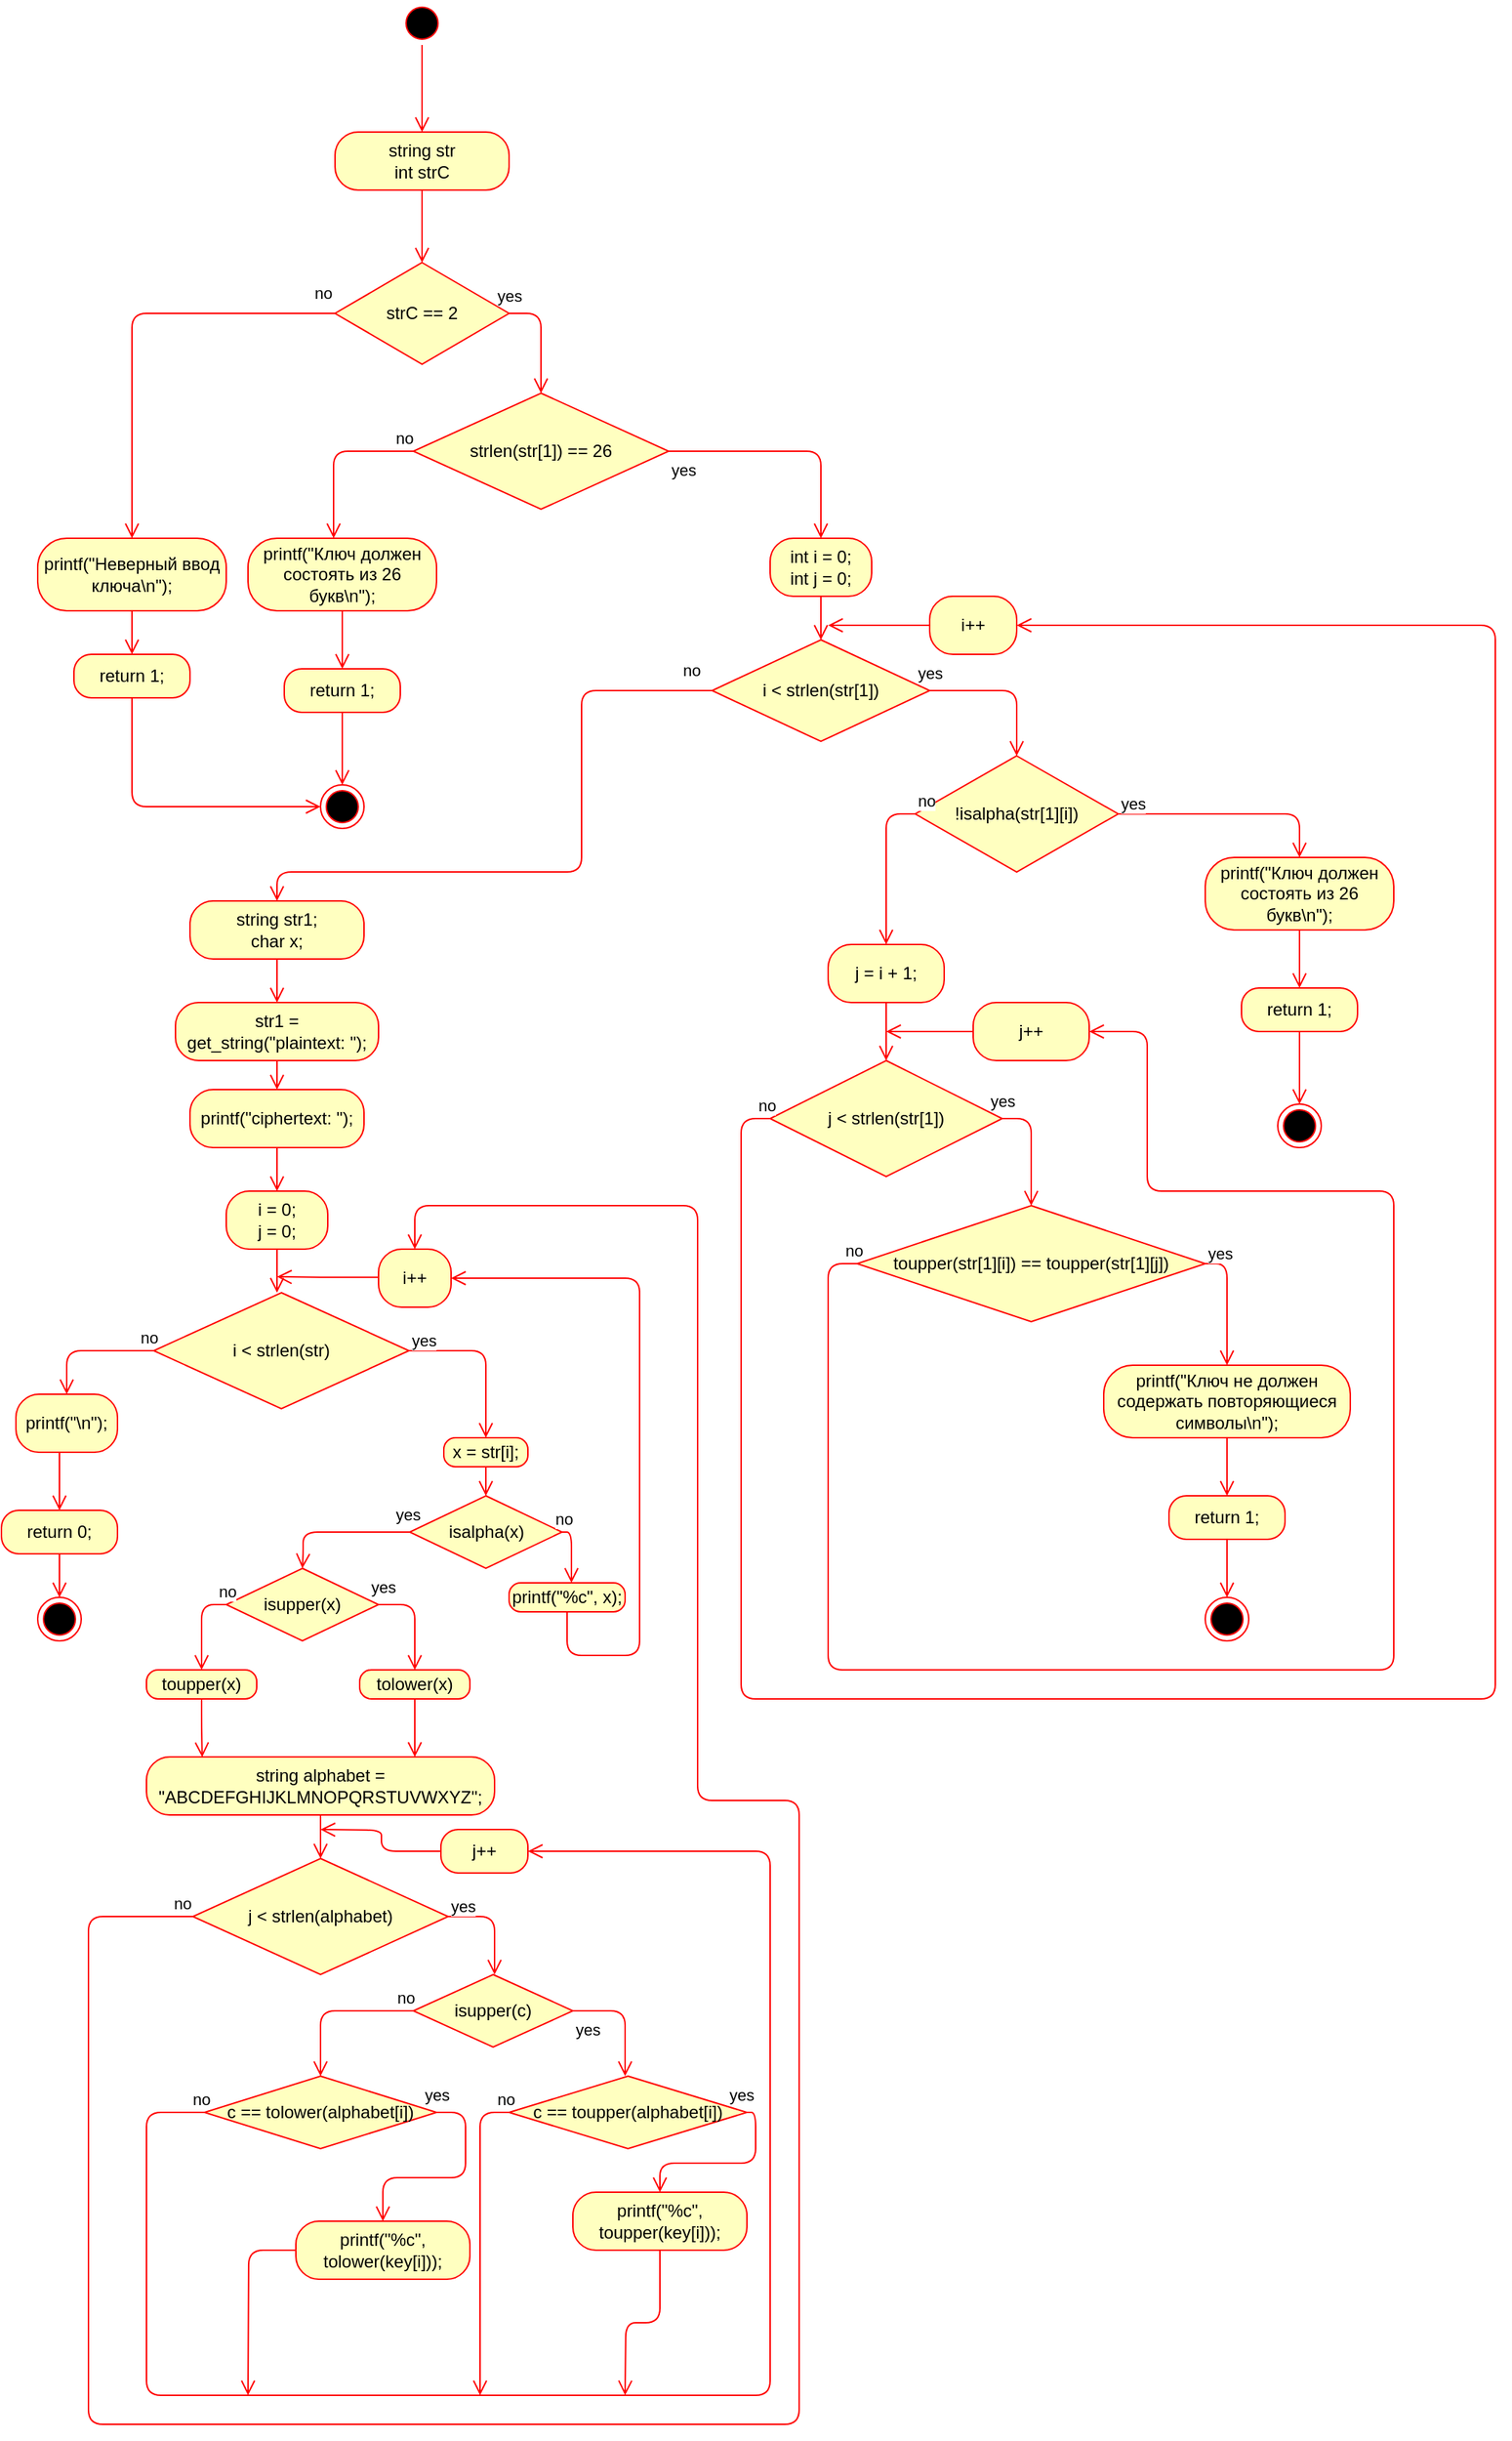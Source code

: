 <mxfile version="13.9.8" type="github">
  <diagram id="gMftlSXkGSuHVQYhd6Ju" name="Page-1">
    <mxGraphModel dx="2770" dy="2439" grid="1" gridSize="10" guides="1" tooltips="1" connect="1" arrows="1" fold="1" page="1" pageScale="1" pageWidth="827" pageHeight="1169" math="0" shadow="0">
      <root>
        <mxCell id="0" />
        <mxCell id="1" parent="0" />
        <mxCell id="4JtTPFdY17eOpFX0X-39-2" value="" style="ellipse;html=1;shape=startState;fillColor=#000000;strokeColor=#ff0000;" parent="1" vertex="1">
          <mxGeometry x="325" y="-30" width="30" height="30" as="geometry" />
        </mxCell>
        <mxCell id="4JtTPFdY17eOpFX0X-39-3" value="" style="edgeStyle=orthogonalEdgeStyle;html=1;verticalAlign=bottom;endArrow=open;endSize=8;strokeColor=#ff0000;" parent="1" source="4JtTPFdY17eOpFX0X-39-2" edge="1" target="4JtTPFdY17eOpFX0X-39-4">
          <mxGeometry relative="1" as="geometry">
            <mxPoint x="441" y="20" as="targetPoint" />
            <Array as="points">
              <mxPoint x="340" y="-10" />
            </Array>
          </mxGeometry>
        </mxCell>
        <mxCell id="4JtTPFdY17eOpFX0X-39-4" value="string str&lt;br&gt;int strC" style="rounded=1;whiteSpace=wrap;html=1;arcSize=40;fontColor=#000000;fillColor=#ffffc0;strokeColor=#ff0000;" parent="1" vertex="1">
          <mxGeometry x="280" y="60" width="120" height="40" as="geometry" />
        </mxCell>
        <mxCell id="4JtTPFdY17eOpFX0X-39-5" value="" style="edgeStyle=orthogonalEdgeStyle;html=1;verticalAlign=bottom;endArrow=open;endSize=8;strokeColor=#ff0000;entryX=0.5;entryY=0;entryDx=0;entryDy=0;" parent="1" source="4JtTPFdY17eOpFX0X-39-4" edge="1" target="BcTTe2isr_v5FpjEPVmH-2">
          <mxGeometry relative="1" as="geometry">
            <mxPoint x="440" y="100" as="targetPoint" />
          </mxGeometry>
        </mxCell>
        <mxCell id="4JtTPFdY17eOpFX0X-39-6" value="strlen(str[1]) == 26" style="rhombus;whiteSpace=wrap;html=1;fillColor=#ffffc0;strokeColor=#ff0000;" parent="1" vertex="1">
          <mxGeometry x="334" y="240" width="176" height="80" as="geometry" />
        </mxCell>
        <mxCell id="4JtTPFdY17eOpFX0X-39-7" value="no" style="edgeStyle=orthogonalEdgeStyle;html=1;align=left;verticalAlign=bottom;endArrow=open;endSize=8;strokeColor=#ff0000;entryX=0.454;entryY=0;entryDx=0;entryDy=0;entryPerimeter=0;" parent="1" source="4JtTPFdY17eOpFX0X-39-6" target="4JtTPFdY17eOpFX0X-39-46" edge="1">
          <mxGeometry x="-0.756" relative="1" as="geometry">
            <mxPoint x="280" y="340" as="targetPoint" />
            <Array as="points">
              <mxPoint x="279" y="280" />
            </Array>
            <mxPoint as="offset" />
          </mxGeometry>
        </mxCell>
        <mxCell id="4JtTPFdY17eOpFX0X-39-8" value="yes" style="edgeStyle=orthogonalEdgeStyle;html=1;align=left;verticalAlign=top;endArrow=open;endSize=8;strokeColor=#ff0000;exitX=1;exitY=0.5;exitDx=0;exitDy=0;entryX=0.5;entryY=0;entryDx=0;entryDy=0;" parent="1" source="4JtTPFdY17eOpFX0X-39-6" target="4JtTPFdY17eOpFX0X-39-9" edge="1">
          <mxGeometry x="-1" relative="1" as="geometry">
            <mxPoint x="610" y="340" as="targetPoint" />
            <Array as="points">
              <mxPoint x="615" y="280" />
            </Array>
          </mxGeometry>
        </mxCell>
        <mxCell id="4JtTPFdY17eOpFX0X-39-9" value="int i = 0;&lt;br&gt;int j = 0;" style="rounded=1;whiteSpace=wrap;html=1;arcSize=40;fontColor=#000000;fillColor=#ffffc0;strokeColor=#ff0000;" parent="1" vertex="1">
          <mxGeometry x="580" y="340" width="70" height="40" as="geometry" />
        </mxCell>
        <mxCell id="4JtTPFdY17eOpFX0X-39-10" value="" style="edgeStyle=orthogonalEdgeStyle;html=1;verticalAlign=bottom;endArrow=open;endSize=8;strokeColor=#ff0000;entryX=0.5;entryY=0;entryDx=0;entryDy=0;" parent="1" source="4JtTPFdY17eOpFX0X-39-9" target="4JtTPFdY17eOpFX0X-39-11" edge="1">
          <mxGeometry relative="1" as="geometry">
            <mxPoint x="615" y="420" as="targetPoint" />
            <Array as="points" />
          </mxGeometry>
        </mxCell>
        <mxCell id="4JtTPFdY17eOpFX0X-39-11" value="i &amp;lt;&amp;nbsp;strlen(str[1])" style="rhombus;whiteSpace=wrap;html=1;fillColor=#ffffc0;strokeColor=#ff0000;" parent="1" vertex="1">
          <mxGeometry x="540" y="410" width="150" height="70" as="geometry" />
        </mxCell>
        <mxCell id="4JtTPFdY17eOpFX0X-39-12" value="no" style="edgeStyle=orthogonalEdgeStyle;html=1;align=left;verticalAlign=bottom;endArrow=open;endSize=8;strokeColor=#ff0000;entryX=0.5;entryY=0;entryDx=0;entryDy=0;" parent="1" source="4JtTPFdY17eOpFX0X-39-11" edge="1" target="BcTTe2isr_v5FpjEPVmH-12">
          <mxGeometry x="-0.902" y="-5" relative="1" as="geometry">
            <mxPoint x="450" y="560" as="targetPoint" />
            <Array as="points">
              <mxPoint x="450" y="445" />
              <mxPoint x="450" y="570" />
              <mxPoint x="240" y="570" />
            </Array>
            <mxPoint as="offset" />
          </mxGeometry>
        </mxCell>
        <mxCell id="4JtTPFdY17eOpFX0X-39-13" value="yes" style="edgeStyle=orthogonalEdgeStyle;html=1;align=left;verticalAlign=top;endArrow=open;endSize=8;strokeColor=#ff0000;exitX=1;exitY=0.5;exitDx=0;exitDy=0;" parent="1" source="4JtTPFdY17eOpFX0X-39-11" edge="1">
          <mxGeometry x="-1" y="27" relative="1" as="geometry">
            <mxPoint x="750" y="490" as="targetPoint" />
            <Array as="points">
              <mxPoint x="750" y="445" />
            </Array>
            <mxPoint x="-10" y="2" as="offset" />
          </mxGeometry>
        </mxCell>
        <mxCell id="4JtTPFdY17eOpFX0X-39-14" value="!isalpha(str[1][i])" style="rhombus;whiteSpace=wrap;html=1;fillColor=#ffffc0;strokeColor=#ff0000;" parent="1" vertex="1">
          <mxGeometry x="680" y="490" width="140" height="80" as="geometry" />
        </mxCell>
        <mxCell id="4JtTPFdY17eOpFX0X-39-15" value="no" style="edgeStyle=orthogonalEdgeStyle;html=1;align=left;verticalAlign=bottom;endArrow=open;endSize=8;strokeColor=#ff0000;entryX=0.5;entryY=0;entryDx=0;entryDy=0;" parent="1" source="4JtTPFdY17eOpFX0X-39-14" target="4JtTPFdY17eOpFX0X-39-25" edge="1">
          <mxGeometry x="-1" relative="1" as="geometry">
            <mxPoint x="660" y="620" as="targetPoint" />
            <Array as="points">
              <mxPoint x="660" y="530" />
            </Array>
          </mxGeometry>
        </mxCell>
        <mxCell id="4JtTPFdY17eOpFX0X-39-16" value="yes" style="edgeStyle=orthogonalEdgeStyle;html=1;align=left;verticalAlign=top;endArrow=open;endSize=8;strokeColor=#ff0000;entryX=0.5;entryY=0;entryDx=0;entryDy=0;" parent="1" source="4JtTPFdY17eOpFX0X-39-14" target="4JtTPFdY17eOpFX0X-39-17" edge="1">
          <mxGeometry x="-1" y="20" relative="1" as="geometry">
            <mxPoint x="870" y="590" as="targetPoint" />
            <Array as="points">
              <mxPoint x="945" y="530" />
            </Array>
            <mxPoint as="offset" />
          </mxGeometry>
        </mxCell>
        <mxCell id="4JtTPFdY17eOpFX0X-39-17" value="printf(&quot;Ключ должен состоять из 26 букв\n&quot;);" style="rounded=1;whiteSpace=wrap;html=1;arcSize=40;fontColor=#000000;fillColor=#ffffc0;strokeColor=#ff0000;" parent="1" vertex="1">
          <mxGeometry x="880" y="560" width="130" height="50" as="geometry" />
        </mxCell>
        <mxCell id="4JtTPFdY17eOpFX0X-39-18" value="" style="edgeStyle=orthogonalEdgeStyle;html=1;verticalAlign=bottom;endArrow=open;endSize=8;strokeColor=#ff0000;entryX=0.5;entryY=0;entryDx=0;entryDy=0;" parent="1" source="4JtTPFdY17eOpFX0X-39-17" target="4JtTPFdY17eOpFX0X-39-20" edge="1">
          <mxGeometry relative="1" as="geometry">
            <mxPoint x="945" y="650" as="targetPoint" />
            <Array as="points" />
          </mxGeometry>
        </mxCell>
        <mxCell id="4JtTPFdY17eOpFX0X-39-20" value="return 1;" style="rounded=1;whiteSpace=wrap;html=1;arcSize=40;fontColor=#000000;fillColor=#ffffc0;strokeColor=#ff0000;" parent="1" vertex="1">
          <mxGeometry x="905" y="650" width="80" height="30" as="geometry" />
        </mxCell>
        <mxCell id="4JtTPFdY17eOpFX0X-39-21" value="" style="edgeStyle=orthogonalEdgeStyle;html=1;verticalAlign=bottom;endArrow=open;endSize=8;strokeColor=#ff0000;entryX=0.5;entryY=0;entryDx=0;entryDy=0;" parent="1" source="4JtTPFdY17eOpFX0X-39-20" target="4JtTPFdY17eOpFX0X-39-23" edge="1">
          <mxGeometry relative="1" as="geometry">
            <mxPoint x="945" y="730" as="targetPoint" />
            <Array as="points" />
          </mxGeometry>
        </mxCell>
        <mxCell id="4JtTPFdY17eOpFX0X-39-23" value="" style="ellipse;html=1;shape=endState;fillColor=#000000;strokeColor=#ff0000;" parent="1" vertex="1">
          <mxGeometry x="930" y="730" width="30" height="30" as="geometry" />
        </mxCell>
        <mxCell id="4JtTPFdY17eOpFX0X-39-25" value="j = i + 1;" style="rounded=1;whiteSpace=wrap;html=1;arcSize=40;fontColor=#000000;fillColor=#ffffc0;strokeColor=#ff0000;" parent="1" vertex="1">
          <mxGeometry x="620" y="620" width="80" height="40" as="geometry" />
        </mxCell>
        <mxCell id="4JtTPFdY17eOpFX0X-39-26" value="" style="edgeStyle=orthogonalEdgeStyle;html=1;verticalAlign=bottom;endArrow=open;endSize=8;strokeColor=#ff0000;entryX=0.5;entryY=0;entryDx=0;entryDy=0;" parent="1" source="4JtTPFdY17eOpFX0X-39-25" target="4JtTPFdY17eOpFX0X-39-29" edge="1">
          <mxGeometry relative="1" as="geometry">
            <mxPoint x="660" y="690" as="targetPoint" />
          </mxGeometry>
        </mxCell>
        <mxCell id="4JtTPFdY17eOpFX0X-39-29" value="j &amp;lt;&amp;nbsp;strlen(str[1])" style="rhombus;whiteSpace=wrap;html=1;fillColor=#ffffc0;strokeColor=#ff0000;" parent="1" vertex="1">
          <mxGeometry x="580" y="700" width="160" height="80" as="geometry" />
        </mxCell>
        <mxCell id="4JtTPFdY17eOpFX0X-39-30" value="no" style="edgeStyle=orthogonalEdgeStyle;html=1;align=left;verticalAlign=bottom;endArrow=open;endSize=8;strokeColor=#ff0000;exitX=0;exitY=0.5;exitDx=0;exitDy=0;entryX=1;entryY=0.5;entryDx=0;entryDy=0;" parent="1" source="4JtTPFdY17eOpFX0X-39-29" target="4JtTPFdY17eOpFX0X-39-44" edge="1">
          <mxGeometry x="-0.99" relative="1" as="geometry">
            <mxPoint x="520" y="780" as="targetPoint" />
            <Array as="points">
              <mxPoint x="560" y="740" />
              <mxPoint x="560" y="1140" />
              <mxPoint x="1080" y="1140" />
              <mxPoint x="1080" y="400" />
            </Array>
            <mxPoint as="offset" />
          </mxGeometry>
        </mxCell>
        <mxCell id="4JtTPFdY17eOpFX0X-39-31" value="yes" style="edgeStyle=orthogonalEdgeStyle;html=1;align=left;verticalAlign=top;endArrow=open;endSize=8;strokeColor=#ff0000;exitX=1;exitY=0.5;exitDx=0;exitDy=0;entryX=0.5;entryY=0;entryDx=0;entryDy=0;" parent="1" source="4JtTPFdY17eOpFX0X-39-29" target="4JtTPFdY17eOpFX0X-39-32" edge="1">
          <mxGeometry x="-1" y="27" relative="1" as="geometry">
            <mxPoint x="790" y="790" as="targetPoint" />
            <Array as="points">
              <mxPoint x="760" y="740" />
            </Array>
            <mxPoint x="-10" y="2" as="offset" />
          </mxGeometry>
        </mxCell>
        <mxCell id="4JtTPFdY17eOpFX0X-39-32" value="toupper(str[1][i]) == toupper(str[1][j])" style="rhombus;whiteSpace=wrap;html=1;fillColor=#ffffc0;strokeColor=#ff0000;" parent="1" vertex="1">
          <mxGeometry x="640" y="800" width="240" height="80" as="geometry" />
        </mxCell>
        <mxCell id="4JtTPFdY17eOpFX0X-39-33" value="no" style="edgeStyle=orthogonalEdgeStyle;html=1;align=left;verticalAlign=bottom;endArrow=open;endSize=8;strokeColor=#ff0000;entryX=0.5;entryY=0;entryDx=0;entryDy=0;" parent="1" source="4JtTPFdY17eOpFX0X-39-32" target="4JtTPFdY17eOpFX0X-39-37" edge="1">
          <mxGeometry x="-1" y="-250" relative="1" as="geometry">
            <mxPoint x="900" y="910" as="targetPoint" />
            <Array as="points">
              <mxPoint x="895" y="840" />
            </Array>
            <mxPoint x="-250" y="-250" as="offset" />
          </mxGeometry>
        </mxCell>
        <mxCell id="4JtTPFdY17eOpFX0X-39-34" value="yes" style="edgeStyle=orthogonalEdgeStyle;html=1;align=left;verticalAlign=top;endArrow=open;endSize=8;strokeColor=#ff0000;entryX=1;entryY=0.5;entryDx=0;entryDy=0;" parent="1" source="4JtTPFdY17eOpFX0X-39-32" target="4JtTPFdY17eOpFX0X-39-42" edge="1">
          <mxGeometry x="-1" y="-241" relative="1" as="geometry">
            <mxPoint x="620" y="890" as="targetPoint" />
            <Array as="points">
              <mxPoint x="620" y="840" />
              <mxPoint x="620" y="1120" />
              <mxPoint x="1010" y="1120" />
              <mxPoint x="1010" y="790" />
              <mxPoint x="840" y="790" />
              <mxPoint x="840" y="680" />
            </Array>
            <mxPoint x="240" y="221" as="offset" />
          </mxGeometry>
        </mxCell>
        <mxCell id="4JtTPFdY17eOpFX0X-39-37" value="printf(&quot;Ключ не должен содержать повторяющиеся символы\n&quot;);" style="rounded=1;whiteSpace=wrap;html=1;arcSize=40;fontColor=#000000;fillColor=#ffffc0;strokeColor=#ff0000;" parent="1" vertex="1">
          <mxGeometry x="810" y="910" width="170" height="50" as="geometry" />
        </mxCell>
        <mxCell id="4JtTPFdY17eOpFX0X-39-38" value="" style="edgeStyle=orthogonalEdgeStyle;html=1;verticalAlign=bottom;endArrow=open;endSize=8;strokeColor=#ff0000;entryX=0.5;entryY=0;entryDx=0;entryDy=0;" parent="1" source="4JtTPFdY17eOpFX0X-39-37" target="4JtTPFdY17eOpFX0X-39-39" edge="1">
          <mxGeometry relative="1" as="geometry">
            <mxPoint x="895" y="1000" as="targetPoint" />
            <Array as="points" />
          </mxGeometry>
        </mxCell>
        <mxCell id="4JtTPFdY17eOpFX0X-39-39" value="return 1;" style="rounded=1;whiteSpace=wrap;html=1;arcSize=40;fontColor=#000000;fillColor=#ffffc0;strokeColor=#ff0000;" parent="1" vertex="1">
          <mxGeometry x="855" y="1000" width="80" height="30" as="geometry" />
        </mxCell>
        <mxCell id="4JtTPFdY17eOpFX0X-39-40" value="" style="edgeStyle=orthogonalEdgeStyle;html=1;verticalAlign=bottom;endArrow=open;endSize=8;strokeColor=#ff0000;entryX=0.5;entryY=0;entryDx=0;entryDy=0;" parent="1" source="4JtTPFdY17eOpFX0X-39-39" target="4JtTPFdY17eOpFX0X-39-41" edge="1">
          <mxGeometry relative="1" as="geometry">
            <mxPoint x="895" y="1080" as="targetPoint" />
            <Array as="points" />
          </mxGeometry>
        </mxCell>
        <mxCell id="4JtTPFdY17eOpFX0X-39-41" value="" style="ellipse;html=1;shape=endState;fillColor=#000000;strokeColor=#ff0000;" parent="1" vertex="1">
          <mxGeometry x="880" y="1070" width="30" height="30" as="geometry" />
        </mxCell>
        <mxCell id="4JtTPFdY17eOpFX0X-39-42" value="j++" style="rounded=1;whiteSpace=wrap;html=1;arcSize=40;fontColor=#000000;fillColor=#ffffc0;strokeColor=#ff0000;" parent="1" vertex="1">
          <mxGeometry x="720" y="660" width="80" height="40" as="geometry" />
        </mxCell>
        <mxCell id="4JtTPFdY17eOpFX0X-39-43" value="" style="edgeStyle=orthogonalEdgeStyle;html=1;verticalAlign=bottom;endArrow=open;endSize=8;strokeColor=#ff0000;" parent="1" source="4JtTPFdY17eOpFX0X-39-42" edge="1">
          <mxGeometry relative="1" as="geometry">
            <mxPoint x="660" y="680" as="targetPoint" />
            <Array as="points">
              <mxPoint x="710" y="680" />
              <mxPoint x="710" y="680" />
            </Array>
          </mxGeometry>
        </mxCell>
        <mxCell id="4JtTPFdY17eOpFX0X-39-44" value="i++" style="rounded=1;whiteSpace=wrap;html=1;arcSize=40;fontColor=#000000;fillColor=#ffffc0;strokeColor=#ff0000;" parent="1" vertex="1">
          <mxGeometry x="690" y="380" width="60" height="40" as="geometry" />
        </mxCell>
        <mxCell id="4JtTPFdY17eOpFX0X-39-45" value="" style="edgeStyle=orthogonalEdgeStyle;html=1;verticalAlign=bottom;endArrow=open;endSize=8;strokeColor=#ff0000;" parent="1" source="4JtTPFdY17eOpFX0X-39-44" edge="1">
          <mxGeometry relative="1" as="geometry">
            <mxPoint x="620" y="400" as="targetPoint" />
            <Array as="points">
              <mxPoint x="670" y="400" />
              <mxPoint x="670" y="400" />
            </Array>
          </mxGeometry>
        </mxCell>
        <mxCell id="4JtTPFdY17eOpFX0X-39-46" value="printf(&quot;Ключ должен состоять из 26 букв\n&quot;);" style="rounded=1;whiteSpace=wrap;html=1;arcSize=40;fontColor=#000000;fillColor=#ffffc0;strokeColor=#ff0000;" parent="1" vertex="1">
          <mxGeometry x="220" y="340" width="130" height="50" as="geometry" />
        </mxCell>
        <mxCell id="4JtTPFdY17eOpFX0X-39-47" value="" style="edgeStyle=orthogonalEdgeStyle;html=1;verticalAlign=bottom;endArrow=open;endSize=8;strokeColor=#ff0000;entryX=0.5;entryY=0;entryDx=0;entryDy=0;" parent="1" source="4JtTPFdY17eOpFX0X-39-46" target="4JtTPFdY17eOpFX0X-39-48" edge="1">
          <mxGeometry relative="1" as="geometry">
            <mxPoint x="285" y="430" as="targetPoint" />
            <Array as="points" />
          </mxGeometry>
        </mxCell>
        <mxCell id="4JtTPFdY17eOpFX0X-39-48" value="return 1;" style="rounded=1;whiteSpace=wrap;html=1;arcSize=40;fontColor=#000000;fillColor=#ffffc0;strokeColor=#ff0000;" parent="1" vertex="1">
          <mxGeometry x="245" y="430" width="80" height="30" as="geometry" />
        </mxCell>
        <mxCell id="4JtTPFdY17eOpFX0X-39-49" value="" style="edgeStyle=orthogonalEdgeStyle;html=1;verticalAlign=bottom;endArrow=open;endSize=8;strokeColor=#ff0000;entryX=0.5;entryY=0;entryDx=0;entryDy=0;" parent="1" source="4JtTPFdY17eOpFX0X-39-48" target="4JtTPFdY17eOpFX0X-39-50" edge="1">
          <mxGeometry relative="1" as="geometry">
            <mxPoint x="285" y="510" as="targetPoint" />
            <Array as="points" />
          </mxGeometry>
        </mxCell>
        <mxCell id="4JtTPFdY17eOpFX0X-39-50" value="" style="ellipse;html=1;shape=endState;fillColor=#000000;strokeColor=#ff0000;" parent="1" vertex="1">
          <mxGeometry x="270" y="510" width="30" height="30" as="geometry" />
        </mxCell>
        <mxCell id="BcTTe2isr_v5FpjEPVmH-2" value="strC == 2" style="rhombus;whiteSpace=wrap;html=1;fillColor=#ffffc0;strokeColor=#ff0000;" vertex="1" parent="1">
          <mxGeometry x="280" y="150" width="120" height="70" as="geometry" />
        </mxCell>
        <mxCell id="BcTTe2isr_v5FpjEPVmH-3" value="no" style="edgeStyle=orthogonalEdgeStyle;html=1;align=left;verticalAlign=bottom;endArrow=open;endSize=8;strokeColor=#ff0000;exitX=0;exitY=0.5;exitDx=0;exitDy=0;" edge="1" source="BcTTe2isr_v5FpjEPVmH-2" parent="1" target="BcTTe2isr_v5FpjEPVmH-7">
          <mxGeometry x="-0.892" y="-5" relative="1" as="geometry">
            <mxPoint x="190" y="280" as="targetPoint" />
            <Array as="points">
              <mxPoint x="140" y="185" />
            </Array>
            <mxPoint as="offset" />
          </mxGeometry>
        </mxCell>
        <mxCell id="BcTTe2isr_v5FpjEPVmH-4" value="yes" style="edgeStyle=orthogonalEdgeStyle;html=1;align=left;verticalAlign=top;endArrow=open;endSize=8;strokeColor=#ff0000;entryX=0.5;entryY=0;entryDx=0;entryDy=0;exitX=1;exitY=0.5;exitDx=0;exitDy=0;" edge="1" source="BcTTe2isr_v5FpjEPVmH-2" parent="1" target="4JtTPFdY17eOpFX0X-39-6">
          <mxGeometry x="-1" y="27" relative="1" as="geometry">
            <mxPoint x="380" y="220" as="targetPoint" />
            <mxPoint x="400" y="165" as="sourcePoint" />
            <Array as="points">
              <mxPoint x="422" y="185" />
            </Array>
            <mxPoint x="-10" y="2" as="offset" />
          </mxGeometry>
        </mxCell>
        <mxCell id="BcTTe2isr_v5FpjEPVmH-7" value="printf(&quot;Неверный ввод ключа\n&quot;);" style="rounded=1;whiteSpace=wrap;html=1;arcSize=40;fontColor=#000000;fillColor=#ffffc0;strokeColor=#ff0000;" vertex="1" parent="1">
          <mxGeometry x="75" y="340" width="130" height="50" as="geometry" />
        </mxCell>
        <mxCell id="BcTTe2isr_v5FpjEPVmH-8" value="" style="edgeStyle=orthogonalEdgeStyle;html=1;verticalAlign=bottom;endArrow=open;endSize=8;strokeColor=#ff0000;entryX=0.5;entryY=0;entryDx=0;entryDy=0;" edge="1" parent="1" source="BcTTe2isr_v5FpjEPVmH-7" target="BcTTe2isr_v5FpjEPVmH-9">
          <mxGeometry relative="1" as="geometry">
            <mxPoint x="165" y="380" as="targetPoint" />
            <Array as="points" />
          </mxGeometry>
        </mxCell>
        <mxCell id="BcTTe2isr_v5FpjEPVmH-9" value="return 1;" style="rounded=1;whiteSpace=wrap;html=1;arcSize=40;fontColor=#000000;fillColor=#ffffc0;strokeColor=#ff0000;" vertex="1" parent="1">
          <mxGeometry x="100" y="420" width="80" height="30" as="geometry" />
        </mxCell>
        <mxCell id="BcTTe2isr_v5FpjEPVmH-10" value="" style="edgeStyle=orthogonalEdgeStyle;html=1;verticalAlign=bottom;endArrow=open;endSize=8;strokeColor=#ff0000;entryX=0;entryY=0.5;entryDx=0;entryDy=0;" edge="1" parent="1" source="BcTTe2isr_v5FpjEPVmH-9" target="4JtTPFdY17eOpFX0X-39-50">
          <mxGeometry relative="1" as="geometry">
            <mxPoint x="165" y="460" as="targetPoint" />
            <Array as="points">
              <mxPoint x="140" y="525" />
            </Array>
          </mxGeometry>
        </mxCell>
        <mxCell id="BcTTe2isr_v5FpjEPVmH-12" value="string str1;&lt;br&gt;char x;" style="rounded=1;whiteSpace=wrap;html=1;arcSize=40;fontColor=#000000;fillColor=#ffffc0;strokeColor=#ff0000;" vertex="1" parent="1">
          <mxGeometry x="180" y="590" width="120" height="40" as="geometry" />
        </mxCell>
        <mxCell id="BcTTe2isr_v5FpjEPVmH-13" value="" style="edgeStyle=orthogonalEdgeStyle;html=1;verticalAlign=bottom;endArrow=open;endSize=8;strokeColor=#ff0000;entryX=0.5;entryY=0;entryDx=0;entryDy=0;" edge="1" source="BcTTe2isr_v5FpjEPVmH-12" parent="1" target="BcTTe2isr_v5FpjEPVmH-14">
          <mxGeometry relative="1" as="geometry">
            <mxPoint x="240" y="660" as="targetPoint" />
          </mxGeometry>
        </mxCell>
        <mxCell id="BcTTe2isr_v5FpjEPVmH-14" value="str1 = get_string(&quot;plaintext: &quot;);" style="rounded=1;whiteSpace=wrap;html=1;arcSize=40;fontColor=#000000;fillColor=#ffffc0;strokeColor=#ff0000;" vertex="1" parent="1">
          <mxGeometry x="170" y="660" width="140" height="40" as="geometry" />
        </mxCell>
        <mxCell id="BcTTe2isr_v5FpjEPVmH-15" value="printf(&quot;ciphertext: &quot;);" style="rounded=1;whiteSpace=wrap;html=1;arcSize=40;fontColor=#000000;fillColor=#ffffc0;strokeColor=#ff0000;" vertex="1" parent="1">
          <mxGeometry x="180" y="720" width="120" height="40" as="geometry" />
        </mxCell>
        <mxCell id="BcTTe2isr_v5FpjEPVmH-16" value="" style="edgeStyle=orthogonalEdgeStyle;html=1;verticalAlign=bottom;endArrow=open;endSize=8;strokeColor=#ff0000;" edge="1" source="BcTTe2isr_v5FpjEPVmH-15" parent="1">
          <mxGeometry relative="1" as="geometry">
            <mxPoint x="240" y="790" as="targetPoint" />
          </mxGeometry>
        </mxCell>
        <mxCell id="BcTTe2isr_v5FpjEPVmH-17" value="" style="edgeStyle=orthogonalEdgeStyle;html=1;verticalAlign=bottom;endArrow=open;endSize=8;strokeColor=#ff0000;entryX=0.5;entryY=0;entryDx=0;entryDy=0;exitX=0.5;exitY=1;exitDx=0;exitDy=0;" edge="1" parent="1" source="BcTTe2isr_v5FpjEPVmH-14" target="BcTTe2isr_v5FpjEPVmH-15">
          <mxGeometry relative="1" as="geometry">
            <mxPoint x="250" y="670" as="targetPoint" />
            <mxPoint x="250" y="640" as="sourcePoint" />
          </mxGeometry>
        </mxCell>
        <mxCell id="BcTTe2isr_v5FpjEPVmH-18" value="i = 0;&lt;br&gt;j = 0;" style="rounded=1;whiteSpace=wrap;html=1;arcSize=40;fontColor=#000000;fillColor=#ffffc0;strokeColor=#ff0000;" vertex="1" parent="1">
          <mxGeometry x="205" y="790" width="70" height="40" as="geometry" />
        </mxCell>
        <mxCell id="BcTTe2isr_v5FpjEPVmH-19" value="" style="edgeStyle=orthogonalEdgeStyle;html=1;verticalAlign=bottom;endArrow=open;endSize=8;strokeColor=#ff0000;" edge="1" source="BcTTe2isr_v5FpjEPVmH-18" parent="1">
          <mxGeometry relative="1" as="geometry">
            <mxPoint x="240" y="860" as="targetPoint" />
            <Array as="points">
              <mxPoint x="240" y="850" />
              <mxPoint x="240" y="850" />
            </Array>
          </mxGeometry>
        </mxCell>
        <mxCell id="BcTTe2isr_v5FpjEPVmH-23" value="i &amp;lt; strlen(str)" style="rhombus;whiteSpace=wrap;html=1;fillColor=#ffffc0;strokeColor=#ff0000;" vertex="1" parent="1">
          <mxGeometry x="155" y="860" width="176" height="80" as="geometry" />
        </mxCell>
        <mxCell id="BcTTe2isr_v5FpjEPVmH-24" value="no" style="edgeStyle=orthogonalEdgeStyle;html=1;align=left;verticalAlign=bottom;endArrow=open;endSize=8;strokeColor=#ff0000;entryX=0.5;entryY=0;entryDx=0;entryDy=0;" edge="1" parent="1" source="BcTTe2isr_v5FpjEPVmH-23" target="BcTTe2isr_v5FpjEPVmH-30">
          <mxGeometry x="-0.756" relative="1" as="geometry">
            <mxPoint x="100" y="930" as="targetPoint" />
            <Array as="points">
              <mxPoint x="95" y="900" />
            </Array>
            <mxPoint as="offset" />
          </mxGeometry>
        </mxCell>
        <mxCell id="BcTTe2isr_v5FpjEPVmH-25" value="yes" style="edgeStyle=orthogonalEdgeStyle;html=1;align=left;verticalAlign=top;endArrow=open;endSize=8;strokeColor=#ff0000;exitX=1;exitY=0.5;exitDx=0;exitDy=0;entryX=0.5;entryY=0;entryDx=0;entryDy=0;" edge="1" parent="1" source="BcTTe2isr_v5FpjEPVmH-23" target="BcTTe2isr_v5FpjEPVmH-36">
          <mxGeometry x="-1" y="20" relative="1" as="geometry">
            <mxPoint x="436" y="960" as="targetPoint" />
            <Array as="points">
              <mxPoint x="384" y="900" />
            </Array>
            <mxPoint as="offset" />
          </mxGeometry>
        </mxCell>
        <mxCell id="BcTTe2isr_v5FpjEPVmH-26" value="i++" style="rounded=1;whiteSpace=wrap;html=1;arcSize=40;fontColor=#000000;fillColor=#ffffc0;strokeColor=#ff0000;" vertex="1" parent="1">
          <mxGeometry x="310" y="830" width="50" height="40" as="geometry" />
        </mxCell>
        <mxCell id="BcTTe2isr_v5FpjEPVmH-27" value="" style="edgeStyle=orthogonalEdgeStyle;html=1;verticalAlign=bottom;endArrow=open;endSize=8;strokeColor=#ff0000;" edge="1" parent="1">
          <mxGeometry relative="1" as="geometry">
            <mxPoint x="240" y="849" as="targetPoint" />
            <mxPoint x="310" y="849.41" as="sourcePoint" />
            <Array as="points">
              <mxPoint x="270" y="849.41" />
              <mxPoint x="270" y="849.41" />
            </Array>
          </mxGeometry>
        </mxCell>
        <mxCell id="BcTTe2isr_v5FpjEPVmH-30" value="printf(&quot;\n&quot;);" style="rounded=1;whiteSpace=wrap;html=1;arcSize=40;fontColor=#000000;fillColor=#ffffc0;strokeColor=#ff0000;" vertex="1" parent="1">
          <mxGeometry x="60" y="930" width="70" height="40" as="geometry" />
        </mxCell>
        <mxCell id="BcTTe2isr_v5FpjEPVmH-31" value="" style="edgeStyle=orthogonalEdgeStyle;html=1;verticalAlign=bottom;endArrow=open;endSize=8;strokeColor=#ff0000;" edge="1" source="BcTTe2isr_v5FpjEPVmH-30" parent="1">
          <mxGeometry relative="1" as="geometry">
            <mxPoint x="90" y="1010" as="targetPoint" />
            <Array as="points">
              <mxPoint x="90" y="980" />
              <mxPoint x="90" y="980" />
            </Array>
          </mxGeometry>
        </mxCell>
        <mxCell id="BcTTe2isr_v5FpjEPVmH-32" value="return 0;" style="rounded=1;whiteSpace=wrap;html=1;arcSize=40;fontColor=#000000;fillColor=#ffffc0;strokeColor=#ff0000;" vertex="1" parent="1">
          <mxGeometry x="50" y="1010" width="80" height="30" as="geometry" />
        </mxCell>
        <mxCell id="4JtTPFdY17eOpFX0X-39-1" value="" style="ellipse;html=1;shape=endState;fillColor=#000000;strokeColor=#ff0000;" parent="1" vertex="1">
          <mxGeometry x="75" y="1070" width="30" height="30" as="geometry" />
        </mxCell>
        <mxCell id="BcTTe2isr_v5FpjEPVmH-35" value="" style="edgeStyle=orthogonalEdgeStyle;html=1;verticalAlign=bottom;endArrow=open;endSize=8;strokeColor=#ff0000;" edge="1" parent="1" source="BcTTe2isr_v5FpjEPVmH-32" target="4JtTPFdY17eOpFX0X-39-1">
          <mxGeometry relative="1" as="geometry">
            <mxPoint x="90" y="1140" as="targetPoint" />
            <Array as="points" />
            <mxPoint x="90.059" y="1040" as="sourcePoint" />
          </mxGeometry>
        </mxCell>
        <mxCell id="BcTTe2isr_v5FpjEPVmH-36" value="x = str[i];" style="rounded=1;whiteSpace=wrap;html=1;arcSize=40;fontColor=#000000;fillColor=#ffffc0;strokeColor=#ff0000;" vertex="1" parent="1">
          <mxGeometry x="355" y="960" width="58" height="20" as="geometry" />
        </mxCell>
        <mxCell id="BcTTe2isr_v5FpjEPVmH-37" value="" style="edgeStyle=orthogonalEdgeStyle;html=1;verticalAlign=bottom;endArrow=open;endSize=8;strokeColor=#ff0000;entryX=0.5;entryY=0;entryDx=0;entryDy=0;" edge="1" source="BcTTe2isr_v5FpjEPVmH-36" parent="1" target="BcTTe2isr_v5FpjEPVmH-41">
          <mxGeometry relative="1" as="geometry">
            <mxPoint x="374.0" y="1040" as="targetPoint" />
          </mxGeometry>
        </mxCell>
        <mxCell id="BcTTe2isr_v5FpjEPVmH-41" value="isalpha(x)" style="rhombus;whiteSpace=wrap;html=1;fillColor=#ffffc0;strokeColor=#ff0000;" vertex="1" parent="1">
          <mxGeometry x="331.5" y="1000" width="105" height="50" as="geometry" />
        </mxCell>
        <mxCell id="BcTTe2isr_v5FpjEPVmH-42" value="no" style="edgeStyle=orthogonalEdgeStyle;html=1;align=left;verticalAlign=bottom;endArrow=open;endSize=8;strokeColor=#ff0000;entryX=0.5;entryY=0;entryDx=0;entryDy=0;" edge="1" parent="1" source="BcTTe2isr_v5FpjEPVmH-41" target="BcTTe2isr_v5FpjEPVmH-44">
          <mxGeometry x="-1" y="-98" relative="1" as="geometry">
            <mxPoint x="220" y="1040" as="targetPoint" />
            <Array as="points">
              <mxPoint x="258" y="1025" />
              <mxPoint x="258" y="1040" />
            </Array>
            <mxPoint x="98" y="98" as="offset" />
          </mxGeometry>
        </mxCell>
        <mxCell id="BcTTe2isr_v5FpjEPVmH-43" value="yes" style="edgeStyle=orthogonalEdgeStyle;html=1;align=left;verticalAlign=top;endArrow=open;endSize=8;strokeColor=#ff0000;exitX=1;exitY=0.5;exitDx=0;exitDy=0;" edge="1" parent="1" source="BcTTe2isr_v5FpjEPVmH-41">
          <mxGeometry x="-1" y="119" relative="1" as="geometry">
            <mxPoint x="443" y="1060" as="targetPoint" />
            <Array as="points">
              <mxPoint x="443" y="1025" />
            </Array>
            <mxPoint x="-117" y="94" as="offset" />
          </mxGeometry>
        </mxCell>
        <mxCell id="BcTTe2isr_v5FpjEPVmH-44" value="isupper(x)" style="rhombus;whiteSpace=wrap;html=1;fillColor=#ffffc0;strokeColor=#ff0000;" vertex="1" parent="1">
          <mxGeometry x="205" y="1050" width="105" height="50" as="geometry" />
        </mxCell>
        <mxCell id="BcTTe2isr_v5FpjEPVmH-45" value="no" style="edgeStyle=orthogonalEdgeStyle;html=1;align=left;verticalAlign=bottom;endArrow=open;endSize=8;strokeColor=#ff0000;entryX=0.5;entryY=0;entryDx=0;entryDy=0;exitX=0;exitY=0.5;exitDx=0;exitDy=0;" edge="1" parent="1" source="BcTTe2isr_v5FpjEPVmH-44" target="BcTTe2isr_v5FpjEPVmH-48">
          <mxGeometry x="-0.756" relative="1" as="geometry">
            <mxPoint x="141" y="1190" as="targetPoint" />
            <Array as="points">
              <mxPoint x="188" y="1075" />
            </Array>
            <mxPoint as="offset" />
          </mxGeometry>
        </mxCell>
        <mxCell id="BcTTe2isr_v5FpjEPVmH-46" value="yes" style="edgeStyle=orthogonalEdgeStyle;html=1;align=left;verticalAlign=top;endArrow=open;endSize=8;strokeColor=#ff0000;exitX=1;exitY=0.5;exitDx=0;exitDy=0;entryX=0.5;entryY=0;entryDx=0;entryDy=0;" edge="1" parent="1" source="BcTTe2isr_v5FpjEPVmH-44" target="BcTTe2isr_v5FpjEPVmH-52">
          <mxGeometry x="-1" y="26" relative="1" as="geometry">
            <mxPoint x="300" y="1190" as="targetPoint" />
            <Array as="points">
              <mxPoint x="335" y="1075" />
            </Array>
            <mxPoint x="-7" y="1" as="offset" />
          </mxGeometry>
        </mxCell>
        <mxCell id="BcTTe2isr_v5FpjEPVmH-48" value="toupper(x)" style="rounded=1;whiteSpace=wrap;html=1;arcSize=40;fontColor=#000000;fillColor=#ffffc0;strokeColor=#ff0000;" vertex="1" parent="1">
          <mxGeometry x="150" y="1120" width="76" height="20" as="geometry" />
        </mxCell>
        <mxCell id="BcTTe2isr_v5FpjEPVmH-49" value="" style="edgeStyle=orthogonalEdgeStyle;html=1;verticalAlign=bottom;endArrow=open;endSize=8;strokeColor=#ff0000;entryX=0.16;entryY=0.004;entryDx=0;entryDy=0;entryPerimeter=0;" edge="1" source="BcTTe2isr_v5FpjEPVmH-48" parent="1" target="BcTTe2isr_v5FpjEPVmH-59">
          <mxGeometry relative="1" as="geometry">
            <mxPoint x="188" y="1180" as="targetPoint" />
            <Array as="points" />
          </mxGeometry>
        </mxCell>
        <mxCell id="BcTTe2isr_v5FpjEPVmH-52" value="tolower(x)" style="rounded=1;whiteSpace=wrap;html=1;arcSize=40;fontColor=#000000;fillColor=#ffffc0;strokeColor=#ff0000;" vertex="1" parent="1">
          <mxGeometry x="297" y="1120" width="76" height="20" as="geometry" />
        </mxCell>
        <mxCell id="BcTTe2isr_v5FpjEPVmH-53" value="" style="edgeStyle=orthogonalEdgeStyle;html=1;verticalAlign=bottom;endArrow=open;endSize=8;strokeColor=#ff0000;" edge="1" parent="1" source="BcTTe2isr_v5FpjEPVmH-52">
          <mxGeometry relative="1" as="geometry">
            <mxPoint x="335" y="1180" as="targetPoint" />
            <Array as="points" />
          </mxGeometry>
        </mxCell>
        <mxCell id="BcTTe2isr_v5FpjEPVmH-54" value="printf(&quot;%c&quot;, x);" style="rounded=1;whiteSpace=wrap;html=1;arcSize=40;fontColor=#000000;fillColor=#ffffc0;strokeColor=#ff0000;" vertex="1" parent="1">
          <mxGeometry x="400" y="1060" width="80" height="20" as="geometry" />
        </mxCell>
        <mxCell id="BcTTe2isr_v5FpjEPVmH-58" value="" style="edgeStyle=orthogonalEdgeStyle;html=1;verticalAlign=bottom;endArrow=open;endSize=8;strokeColor=#ff0000;exitX=0.5;exitY=1;exitDx=0;exitDy=0;entryX=1;entryY=0.5;entryDx=0;entryDy=0;" edge="1" parent="1" source="BcTTe2isr_v5FpjEPVmH-54" target="BcTTe2isr_v5FpjEPVmH-26">
          <mxGeometry relative="1" as="geometry">
            <mxPoint x="345" y="1190" as="targetPoint" />
            <mxPoint x="345" y="1150" as="sourcePoint" />
            <Array as="points">
              <mxPoint x="440" y="1110" />
              <mxPoint x="490" y="1110" />
              <mxPoint x="490" y="850" />
            </Array>
          </mxGeometry>
        </mxCell>
        <mxCell id="BcTTe2isr_v5FpjEPVmH-59" value="string alphabet = &quot;ABCDEFGHIJKLMNOPQRSTUVWXYZ&quot;;" style="rounded=1;whiteSpace=wrap;html=1;arcSize=40;fontColor=#000000;fillColor=#ffffc0;strokeColor=#ff0000;" vertex="1" parent="1">
          <mxGeometry x="150" y="1180" width="240" height="40" as="geometry" />
        </mxCell>
        <mxCell id="BcTTe2isr_v5FpjEPVmH-60" value="" style="edgeStyle=orthogonalEdgeStyle;html=1;verticalAlign=bottom;endArrow=open;endSize=8;strokeColor=#ff0000;entryX=0.5;entryY=0;entryDx=0;entryDy=0;" edge="1" source="BcTTe2isr_v5FpjEPVmH-59" parent="1" target="BcTTe2isr_v5FpjEPVmH-63">
          <mxGeometry relative="1" as="geometry">
            <mxPoint x="270" y="1260" as="targetPoint" />
            <Array as="points" />
          </mxGeometry>
        </mxCell>
        <mxCell id="BcTTe2isr_v5FpjEPVmH-61" value="j++" style="rounded=1;whiteSpace=wrap;html=1;arcSize=40;fontColor=#000000;fillColor=#ffffc0;strokeColor=#ff0000;" vertex="1" parent="1">
          <mxGeometry x="353" y="1230" width="60" height="30" as="geometry" />
        </mxCell>
        <mxCell id="BcTTe2isr_v5FpjEPVmH-62" value="" style="edgeStyle=orthogonalEdgeStyle;html=1;verticalAlign=bottom;endArrow=open;endSize=8;strokeColor=#ff0000;" edge="1" source="BcTTe2isr_v5FpjEPVmH-61" parent="1">
          <mxGeometry relative="1" as="geometry">
            <mxPoint x="270" y="1230" as="targetPoint" />
          </mxGeometry>
        </mxCell>
        <mxCell id="BcTTe2isr_v5FpjEPVmH-63" value="j &amp;lt; strlen(alphabet)" style="rhombus;whiteSpace=wrap;html=1;fillColor=#ffffc0;strokeColor=#ff0000;" vertex="1" parent="1">
          <mxGeometry x="182" y="1250" width="176" height="80" as="geometry" />
        </mxCell>
        <mxCell id="BcTTe2isr_v5FpjEPVmH-64" value="no" style="edgeStyle=orthogonalEdgeStyle;html=1;align=left;verticalAlign=bottom;endArrow=open;endSize=8;strokeColor=#ff0000;entryX=0.5;entryY=0;entryDx=0;entryDy=0;" edge="1" parent="1" source="BcTTe2isr_v5FpjEPVmH-63" target="BcTTe2isr_v5FpjEPVmH-26">
          <mxGeometry x="-0.985" relative="1" as="geometry">
            <mxPoint x="130" y="1350" as="targetPoint" />
            <Array as="points">
              <mxPoint x="110" y="1290" />
              <mxPoint x="110" y="1640" />
              <mxPoint x="600" y="1640" />
              <mxPoint x="600" y="1210" />
              <mxPoint x="530" y="1210" />
              <mxPoint x="530" y="800" />
              <mxPoint x="335" y="800" />
            </Array>
            <mxPoint as="offset" />
          </mxGeometry>
        </mxCell>
        <mxCell id="BcTTe2isr_v5FpjEPVmH-65" value="yes" style="edgeStyle=orthogonalEdgeStyle;html=1;align=left;verticalAlign=top;endArrow=open;endSize=8;strokeColor=#ff0000;" edge="1" parent="1" source="BcTTe2isr_v5FpjEPVmH-63">
          <mxGeometry x="-1" y="20" relative="1" as="geometry">
            <mxPoint x="390" y="1330" as="targetPoint" />
            <Array as="points">
              <mxPoint x="390" y="1290" />
            </Array>
            <mxPoint as="offset" />
          </mxGeometry>
        </mxCell>
        <mxCell id="BcTTe2isr_v5FpjEPVmH-67" value="isupper(c)" style="rhombus;whiteSpace=wrap;html=1;fillColor=#ffffc0;strokeColor=#ff0000;" vertex="1" parent="1">
          <mxGeometry x="334" y="1330" width="110" height="50" as="geometry" />
        </mxCell>
        <mxCell id="BcTTe2isr_v5FpjEPVmH-68" value="no" style="edgeStyle=orthogonalEdgeStyle;html=1;align=left;verticalAlign=bottom;endArrow=open;endSize=8;strokeColor=#ff0000;" edge="1" parent="1" source="BcTTe2isr_v5FpjEPVmH-67">
          <mxGeometry x="-0.756" relative="1" as="geometry">
            <mxPoint x="270" y="1400" as="targetPoint" />
            <Array as="points">
              <mxPoint x="270" y="1355" />
            </Array>
            <mxPoint as="offset" />
          </mxGeometry>
        </mxCell>
        <mxCell id="BcTTe2isr_v5FpjEPVmH-69" value="yes" style="edgeStyle=orthogonalEdgeStyle;html=1;align=left;verticalAlign=top;endArrow=open;endSize=8;strokeColor=#ff0000;exitX=1;exitY=0.5;exitDx=0;exitDy=0;" edge="1" parent="1" source="BcTTe2isr_v5FpjEPVmH-67">
          <mxGeometry x="-1" relative="1" as="geometry">
            <mxPoint x="480" y="1400" as="targetPoint" />
            <Array as="points">
              <mxPoint x="480" y="1355" />
            </Array>
          </mxGeometry>
        </mxCell>
        <mxCell id="BcTTe2isr_v5FpjEPVmH-77" value="c == tolower(alphabet[i])" style="rhombus;whiteSpace=wrap;html=1;fillColor=#ffffc0;strokeColor=#ff0000;" vertex="1" parent="1">
          <mxGeometry x="190" y="1400" width="160" height="50" as="geometry" />
        </mxCell>
        <mxCell id="BcTTe2isr_v5FpjEPVmH-78" value="no" style="edgeStyle=orthogonalEdgeStyle;html=1;align=left;verticalAlign=bottom;endArrow=open;endSize=8;strokeColor=#ff0000;entryX=1;entryY=0.5;entryDx=0;entryDy=0;" edge="1" parent="1" source="BcTTe2isr_v5FpjEPVmH-77" target="BcTTe2isr_v5FpjEPVmH-61">
          <mxGeometry x="-0.983" relative="1" as="geometry">
            <mxPoint x="150" y="1470" as="targetPoint" />
            <Array as="points">
              <mxPoint x="150" y="1425" />
              <mxPoint x="150" y="1620" />
              <mxPoint x="580" y="1620" />
              <mxPoint x="580" y="1245" />
            </Array>
            <mxPoint as="offset" />
          </mxGeometry>
        </mxCell>
        <mxCell id="BcTTe2isr_v5FpjEPVmH-79" value="yes" style="edgeStyle=orthogonalEdgeStyle;html=1;align=left;verticalAlign=top;endArrow=open;endSize=8;strokeColor=#ff0000;exitX=1;exitY=0.5;exitDx=0;exitDy=0;entryX=0.5;entryY=0;entryDx=0;entryDy=0;" edge="1" parent="1" source="BcTTe2isr_v5FpjEPVmH-77" target="BcTTe2isr_v5FpjEPVmH-86">
          <mxGeometry x="-1" y="27" relative="1" as="geometry">
            <mxPoint x="360" y="1480" as="targetPoint" />
            <Array as="points">
              <mxPoint x="370" y="1425" />
              <mxPoint x="370" y="1470" />
              <mxPoint x="313" y="1470" />
            </Array>
            <mxPoint x="-10" y="2" as="offset" />
          </mxGeometry>
        </mxCell>
        <mxCell id="BcTTe2isr_v5FpjEPVmH-80" value="c == toupper(alphabet[i])" style="rhombus;whiteSpace=wrap;html=1;fillColor=#ffffc0;strokeColor=#ff0000;" vertex="1" parent="1">
          <mxGeometry x="400" y="1400" width="164" height="50" as="geometry" />
        </mxCell>
        <mxCell id="BcTTe2isr_v5FpjEPVmH-81" value="no" style="edgeStyle=orthogonalEdgeStyle;html=1;align=left;verticalAlign=bottom;endArrow=open;endSize=8;strokeColor=#ff0000;" edge="1" parent="1" source="BcTTe2isr_v5FpjEPVmH-80">
          <mxGeometry x="-0.907" relative="1" as="geometry">
            <mxPoint x="380" y="1620" as="targetPoint" />
            <Array as="points">
              <mxPoint x="380" y="1425" />
              <mxPoint x="380" y="1470" />
            </Array>
            <mxPoint as="offset" />
          </mxGeometry>
        </mxCell>
        <mxCell id="BcTTe2isr_v5FpjEPVmH-82" value="yes" style="edgeStyle=orthogonalEdgeStyle;html=1;align=left;verticalAlign=top;endArrow=open;endSize=8;strokeColor=#ff0000;exitX=1;exitY=0.5;exitDx=0;exitDy=0;entryX=0.5;entryY=0;entryDx=0;entryDy=0;" edge="1" parent="1" source="BcTTe2isr_v5FpjEPVmH-80" target="BcTTe2isr_v5FpjEPVmH-83">
          <mxGeometry x="-1" y="29" relative="1" as="geometry">
            <mxPoint x="570" y="1470" as="targetPoint" />
            <Array as="points">
              <mxPoint x="570" y="1425" />
              <mxPoint x="570" y="1460" />
              <mxPoint x="504" y="1460" />
            </Array>
            <mxPoint x="-14" y="4" as="offset" />
          </mxGeometry>
        </mxCell>
        <mxCell id="BcTTe2isr_v5FpjEPVmH-83" value="printf(&quot;%c&quot;, toupper(key[i]));" style="rounded=1;whiteSpace=wrap;html=1;arcSize=40;fontColor=#000000;fillColor=#ffffc0;strokeColor=#ff0000;" vertex="1" parent="1">
          <mxGeometry x="444" y="1480" width="120" height="40" as="geometry" />
        </mxCell>
        <mxCell id="BcTTe2isr_v5FpjEPVmH-84" value="" style="edgeStyle=orthogonalEdgeStyle;html=1;verticalAlign=bottom;endArrow=open;endSize=8;strokeColor=#ff0000;" edge="1" source="BcTTe2isr_v5FpjEPVmH-83" parent="1">
          <mxGeometry relative="1" as="geometry">
            <mxPoint x="480" y="1620" as="targetPoint" />
          </mxGeometry>
        </mxCell>
        <mxCell id="BcTTe2isr_v5FpjEPVmH-86" value="printf(&quot;%c&quot;, tolower(key[i]));" style="rounded=1;whiteSpace=wrap;html=1;arcSize=40;fontColor=#000000;fillColor=#ffffc0;strokeColor=#ff0000;" vertex="1" parent="1">
          <mxGeometry x="253" y="1500" width="120" height="40" as="geometry" />
        </mxCell>
        <mxCell id="BcTTe2isr_v5FpjEPVmH-87" value="" style="edgeStyle=orthogonalEdgeStyle;html=1;verticalAlign=bottom;endArrow=open;endSize=8;strokeColor=#ff0000;" edge="1" parent="1" source="BcTTe2isr_v5FpjEPVmH-86">
          <mxGeometry relative="1" as="geometry">
            <mxPoint x="220" y="1620" as="targetPoint" />
          </mxGeometry>
        </mxCell>
      </root>
    </mxGraphModel>
  </diagram>
</mxfile>
